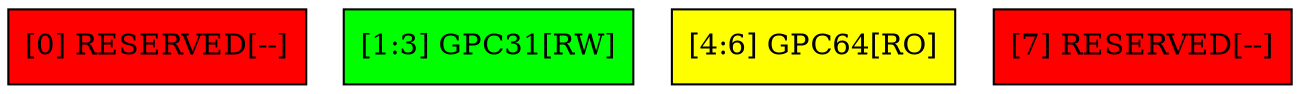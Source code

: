 digraph GPCR{
node [shape = "record" 
 style="filled" ];
node0 [ label = "[0] RESERVED[--]"
 fillcolor = "red"];
node1 [ label = "[1:3] GPC31[RW]"
 fillcolor = "green"];
node2 [ label = "[4:6] GPC64[RO]"
 fillcolor = "yellow"];
node3 [ label = "[7] RESERVED[--]"
 fillcolor = "red"];
}